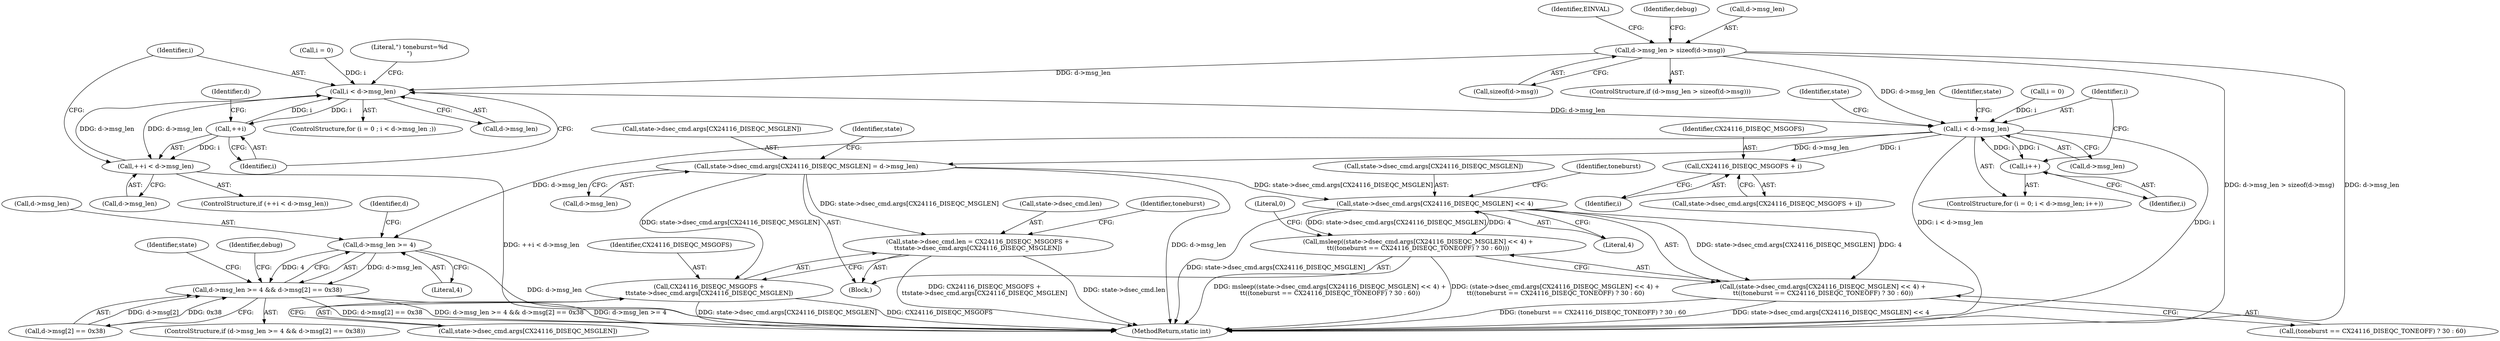 digraph "0_linux_1fa2337a315a2448c5434f41e00d56b01a22283c@API" {
"1000126" [label="(Call,d->msg_len > sizeof(d->msg))"];
"1000144" [label="(Call,i < d->msg_len)"];
"1000152" [label="(Call,++i)"];
"1000151" [label="(Call,++i < d->msg_len)"];
"1000164" [label="(Call,i < d->msg_len)"];
"1000169" [label="(Call,i++)"];
"1000178" [label="(Call,CX24116_DISEQC_MSGOFS + i)"];
"1000186" [label="(Call,state->dsec_cmd.args[CX24116_DISEQC_MSGLEN] = d->msg_len)"];
"1000197" [label="(Call,state->dsec_cmd.len = CX24116_DISEQC_MSGOFS +\n\t\tstate->dsec_cmd.args[CX24116_DISEQC_MSGLEN])"];
"1000203" [label="(Call,CX24116_DISEQC_MSGOFS +\n\t\tstate->dsec_cmd.args[CX24116_DISEQC_MSGLEN])"];
"1000309" [label="(Call,state->dsec_cmd.args[CX24116_DISEQC_MSGLEN] << 4)"];
"1000307" [label="(Call,msleep((state->dsec_cmd.args[CX24116_DISEQC_MSGLEN] << 4) +\n\t\t((toneburst == CX24116_DISEQC_TONEOFF) ? 30 : 60)))"];
"1000308" [label="(Call,(state->dsec_cmd.args[CX24116_DISEQC_MSGLEN] << 4) +\n\t\t((toneburst == CX24116_DISEQC_TONEOFF) ? 30 : 60))"];
"1000240" [label="(Call,d->msg_len >= 4)"];
"1000239" [label="(Call,d->msg_len >= 4 && d->msg[2] == 0x38)"];
"1000197" [label="(Call,state->dsec_cmd.len = CX24116_DISEQC_MSGOFS +\n\t\tstate->dsec_cmd.args[CX24116_DISEQC_MSGLEN])"];
"1000166" [label="(Call,d->msg_len)"];
"1000325" [label="(Literal,0)"];
"1000326" [label="(MethodReturn,static int)"];
"1000126" [label="(Call,d->msg_len > sizeof(d->msg))"];
"1000175" [label="(Identifier,state)"];
"1000198" [label="(Call,state->dsec_cmd.len)"];
"1000307" [label="(Call,msleep((state->dsec_cmd.args[CX24116_DISEQC_MSGLEN] << 4) +\n\t\t((toneburst == CX24116_DISEQC_TONEOFF) ? 30 : 60)))"];
"1000151" [label="(Call,++i < d->msg_len)"];
"1000186" [label="(Call,state->dsec_cmd.args[CX24116_DISEQC_MSGLEN] = d->msg_len)"];
"1000130" [label="(Call,sizeof(d->msg))"];
"1000194" [label="(Call,d->msg_len)"];
"1000256" [label="(Identifier,state)"];
"1000270" [label="(Identifier,debug)"];
"1000180" [label="(Identifier,i)"];
"1000155" [label="(Identifier,d)"];
"1000205" [label="(Call,state->dsec_cmd.args[CX24116_DISEQC_MSGLEN])"];
"1000248" [label="(Identifier,d)"];
"1000141" [label="(Call,i = 0)"];
"1000204" [label="(Identifier,CX24116_DISEQC_MSGOFS)"];
"1000140" [label="(ControlStructure,for (i = 0 ; i < d->msg_len ;))"];
"1000165" [label="(Identifier,i)"];
"1000190" [label="(Identifier,state)"];
"1000161" [label="(Call,i = 0)"];
"1000164" [label="(Call,i < d->msg_len)"];
"1000136" [label="(Identifier,EINVAL)"];
"1000138" [label="(Identifier,debug)"];
"1000160" [label="(ControlStructure,for (i = 0; i < d->msg_len; i++))"];
"1000169" [label="(Call,i++)"];
"1000203" [label="(Call,CX24116_DISEQC_MSGOFS +\n\t\tstate->dsec_cmd.args[CX24116_DISEQC_MSGLEN])"];
"1000309" [label="(Call,state->dsec_cmd.args[CX24116_DISEQC_MSGLEN] << 4)"];
"1000200" [label="(Identifier,state)"];
"1000214" [label="(Identifier,toneburst)"];
"1000308" [label="(Call,(state->dsec_cmd.args[CX24116_DISEQC_MSGLEN] << 4) +\n\t\t((toneburst == CX24116_DISEQC_TONEOFF) ? 30 : 60))"];
"1000146" [label="(Call,d->msg_len)"];
"1000320" [label="(Identifier,toneburst)"];
"1000245" [label="(Call,d->msg[2] == 0x38)"];
"1000153" [label="(Identifier,i)"];
"1000178" [label="(Call,CX24116_DISEQC_MSGOFS + i)"];
"1000240" [label="(Call,d->msg_len >= 4)"];
"1000125" [label="(ControlStructure,if (d->msg_len > sizeof(d->msg)))"];
"1000127" [label="(Call,d->msg_len)"];
"1000187" [label="(Call,state->dsec_cmd.args[CX24116_DISEQC_MSGLEN])"];
"1000116" [label="(Block,)"];
"1000244" [label="(Literal,4)"];
"1000241" [label="(Call,d->msg_len)"];
"1000238" [label="(ControlStructure,if (d->msg_len >= 4 && d->msg[2] == 0x38))"];
"1000154" [label="(Call,d->msg_len)"];
"1000179" [label="(Identifier,CX24116_DISEQC_MSGOFS)"];
"1000152" [label="(Call,++i)"];
"1000170" [label="(Identifier,i)"];
"1000145" [label="(Identifier,i)"];
"1000317" [label="(Literal,4)"];
"1000150" [label="(ControlStructure,if (++i < d->msg_len))"];
"1000158" [label="(Literal,\") toneburst=%d\n\")"];
"1000172" [label="(Call,state->dsec_cmd.args[CX24116_DISEQC_MSGOFS + i])"];
"1000310" [label="(Call,state->dsec_cmd.args[CX24116_DISEQC_MSGLEN])"];
"1000239" [label="(Call,d->msg_len >= 4 && d->msg[2] == 0x38)"];
"1000318" [label="(Call,(toneburst == CX24116_DISEQC_TONEOFF) ? 30 : 60)"];
"1000144" [label="(Call,i < d->msg_len)"];
"1000126" -> "1000125"  [label="AST: "];
"1000126" -> "1000130"  [label="CFG: "];
"1000127" -> "1000126"  [label="AST: "];
"1000130" -> "1000126"  [label="AST: "];
"1000136" -> "1000126"  [label="CFG: "];
"1000138" -> "1000126"  [label="CFG: "];
"1000126" -> "1000326"  [label="DDG: d->msg_len"];
"1000126" -> "1000326"  [label="DDG: d->msg_len > sizeof(d->msg)"];
"1000126" -> "1000144"  [label="DDG: d->msg_len"];
"1000126" -> "1000164"  [label="DDG: d->msg_len"];
"1000144" -> "1000140"  [label="AST: "];
"1000144" -> "1000146"  [label="CFG: "];
"1000145" -> "1000144"  [label="AST: "];
"1000146" -> "1000144"  [label="AST: "];
"1000153" -> "1000144"  [label="CFG: "];
"1000158" -> "1000144"  [label="CFG: "];
"1000141" -> "1000144"  [label="DDG: i"];
"1000152" -> "1000144"  [label="DDG: i"];
"1000151" -> "1000144"  [label="DDG: d->msg_len"];
"1000144" -> "1000152"  [label="DDG: i"];
"1000144" -> "1000151"  [label="DDG: d->msg_len"];
"1000144" -> "1000164"  [label="DDG: d->msg_len"];
"1000152" -> "1000151"  [label="AST: "];
"1000152" -> "1000153"  [label="CFG: "];
"1000153" -> "1000152"  [label="AST: "];
"1000155" -> "1000152"  [label="CFG: "];
"1000152" -> "1000151"  [label="DDG: i"];
"1000151" -> "1000150"  [label="AST: "];
"1000151" -> "1000154"  [label="CFG: "];
"1000154" -> "1000151"  [label="AST: "];
"1000145" -> "1000151"  [label="CFG: "];
"1000151" -> "1000326"  [label="DDG: ++i < d->msg_len"];
"1000164" -> "1000160"  [label="AST: "];
"1000164" -> "1000166"  [label="CFG: "];
"1000165" -> "1000164"  [label="AST: "];
"1000166" -> "1000164"  [label="AST: "];
"1000175" -> "1000164"  [label="CFG: "];
"1000190" -> "1000164"  [label="CFG: "];
"1000164" -> "1000326"  [label="DDG: i < d->msg_len"];
"1000164" -> "1000326"  [label="DDG: i"];
"1000169" -> "1000164"  [label="DDG: i"];
"1000161" -> "1000164"  [label="DDG: i"];
"1000164" -> "1000169"  [label="DDG: i"];
"1000164" -> "1000178"  [label="DDG: i"];
"1000164" -> "1000186"  [label="DDG: d->msg_len"];
"1000164" -> "1000240"  [label="DDG: d->msg_len"];
"1000169" -> "1000160"  [label="AST: "];
"1000169" -> "1000170"  [label="CFG: "];
"1000170" -> "1000169"  [label="AST: "];
"1000165" -> "1000169"  [label="CFG: "];
"1000178" -> "1000172"  [label="AST: "];
"1000178" -> "1000180"  [label="CFG: "];
"1000179" -> "1000178"  [label="AST: "];
"1000180" -> "1000178"  [label="AST: "];
"1000172" -> "1000178"  [label="CFG: "];
"1000186" -> "1000116"  [label="AST: "];
"1000186" -> "1000194"  [label="CFG: "];
"1000187" -> "1000186"  [label="AST: "];
"1000194" -> "1000186"  [label="AST: "];
"1000200" -> "1000186"  [label="CFG: "];
"1000186" -> "1000326"  [label="DDG: d->msg_len"];
"1000186" -> "1000197"  [label="DDG: state->dsec_cmd.args[CX24116_DISEQC_MSGLEN]"];
"1000186" -> "1000203"  [label="DDG: state->dsec_cmd.args[CX24116_DISEQC_MSGLEN]"];
"1000186" -> "1000309"  [label="DDG: state->dsec_cmd.args[CX24116_DISEQC_MSGLEN]"];
"1000197" -> "1000116"  [label="AST: "];
"1000197" -> "1000203"  [label="CFG: "];
"1000198" -> "1000197"  [label="AST: "];
"1000203" -> "1000197"  [label="AST: "];
"1000214" -> "1000197"  [label="CFG: "];
"1000197" -> "1000326"  [label="DDG: CX24116_DISEQC_MSGOFS +\n\t\tstate->dsec_cmd.args[CX24116_DISEQC_MSGLEN]"];
"1000197" -> "1000326"  [label="DDG: state->dsec_cmd.len"];
"1000203" -> "1000205"  [label="CFG: "];
"1000204" -> "1000203"  [label="AST: "];
"1000205" -> "1000203"  [label="AST: "];
"1000203" -> "1000326"  [label="DDG: state->dsec_cmd.args[CX24116_DISEQC_MSGLEN]"];
"1000203" -> "1000326"  [label="DDG: CX24116_DISEQC_MSGOFS"];
"1000309" -> "1000308"  [label="AST: "];
"1000309" -> "1000317"  [label="CFG: "];
"1000310" -> "1000309"  [label="AST: "];
"1000317" -> "1000309"  [label="AST: "];
"1000320" -> "1000309"  [label="CFG: "];
"1000309" -> "1000326"  [label="DDG: state->dsec_cmd.args[CX24116_DISEQC_MSGLEN]"];
"1000309" -> "1000307"  [label="DDG: state->dsec_cmd.args[CX24116_DISEQC_MSGLEN]"];
"1000309" -> "1000307"  [label="DDG: 4"];
"1000309" -> "1000308"  [label="DDG: state->dsec_cmd.args[CX24116_DISEQC_MSGLEN]"];
"1000309" -> "1000308"  [label="DDG: 4"];
"1000307" -> "1000116"  [label="AST: "];
"1000307" -> "1000308"  [label="CFG: "];
"1000308" -> "1000307"  [label="AST: "];
"1000325" -> "1000307"  [label="CFG: "];
"1000307" -> "1000326"  [label="DDG: msleep((state->dsec_cmd.args[CX24116_DISEQC_MSGLEN] << 4) +\n\t\t((toneburst == CX24116_DISEQC_TONEOFF) ? 30 : 60))"];
"1000307" -> "1000326"  [label="DDG: (state->dsec_cmd.args[CX24116_DISEQC_MSGLEN] << 4) +\n\t\t((toneburst == CX24116_DISEQC_TONEOFF) ? 30 : 60)"];
"1000308" -> "1000318"  [label="CFG: "];
"1000318" -> "1000308"  [label="AST: "];
"1000308" -> "1000326"  [label="DDG: state->dsec_cmd.args[CX24116_DISEQC_MSGLEN] << 4"];
"1000308" -> "1000326"  [label="DDG: (toneburst == CX24116_DISEQC_TONEOFF) ? 30 : 60"];
"1000240" -> "1000239"  [label="AST: "];
"1000240" -> "1000244"  [label="CFG: "];
"1000241" -> "1000240"  [label="AST: "];
"1000244" -> "1000240"  [label="AST: "];
"1000248" -> "1000240"  [label="CFG: "];
"1000239" -> "1000240"  [label="CFG: "];
"1000240" -> "1000326"  [label="DDG: d->msg_len"];
"1000240" -> "1000239"  [label="DDG: d->msg_len"];
"1000240" -> "1000239"  [label="DDG: 4"];
"1000239" -> "1000238"  [label="AST: "];
"1000239" -> "1000245"  [label="CFG: "];
"1000245" -> "1000239"  [label="AST: "];
"1000256" -> "1000239"  [label="CFG: "];
"1000270" -> "1000239"  [label="CFG: "];
"1000239" -> "1000326"  [label="DDG: d->msg_len >= 4 && d->msg[2] == 0x38"];
"1000239" -> "1000326"  [label="DDG: d->msg_len >= 4"];
"1000239" -> "1000326"  [label="DDG: d->msg[2] == 0x38"];
"1000245" -> "1000239"  [label="DDG: d->msg[2]"];
"1000245" -> "1000239"  [label="DDG: 0x38"];
}
